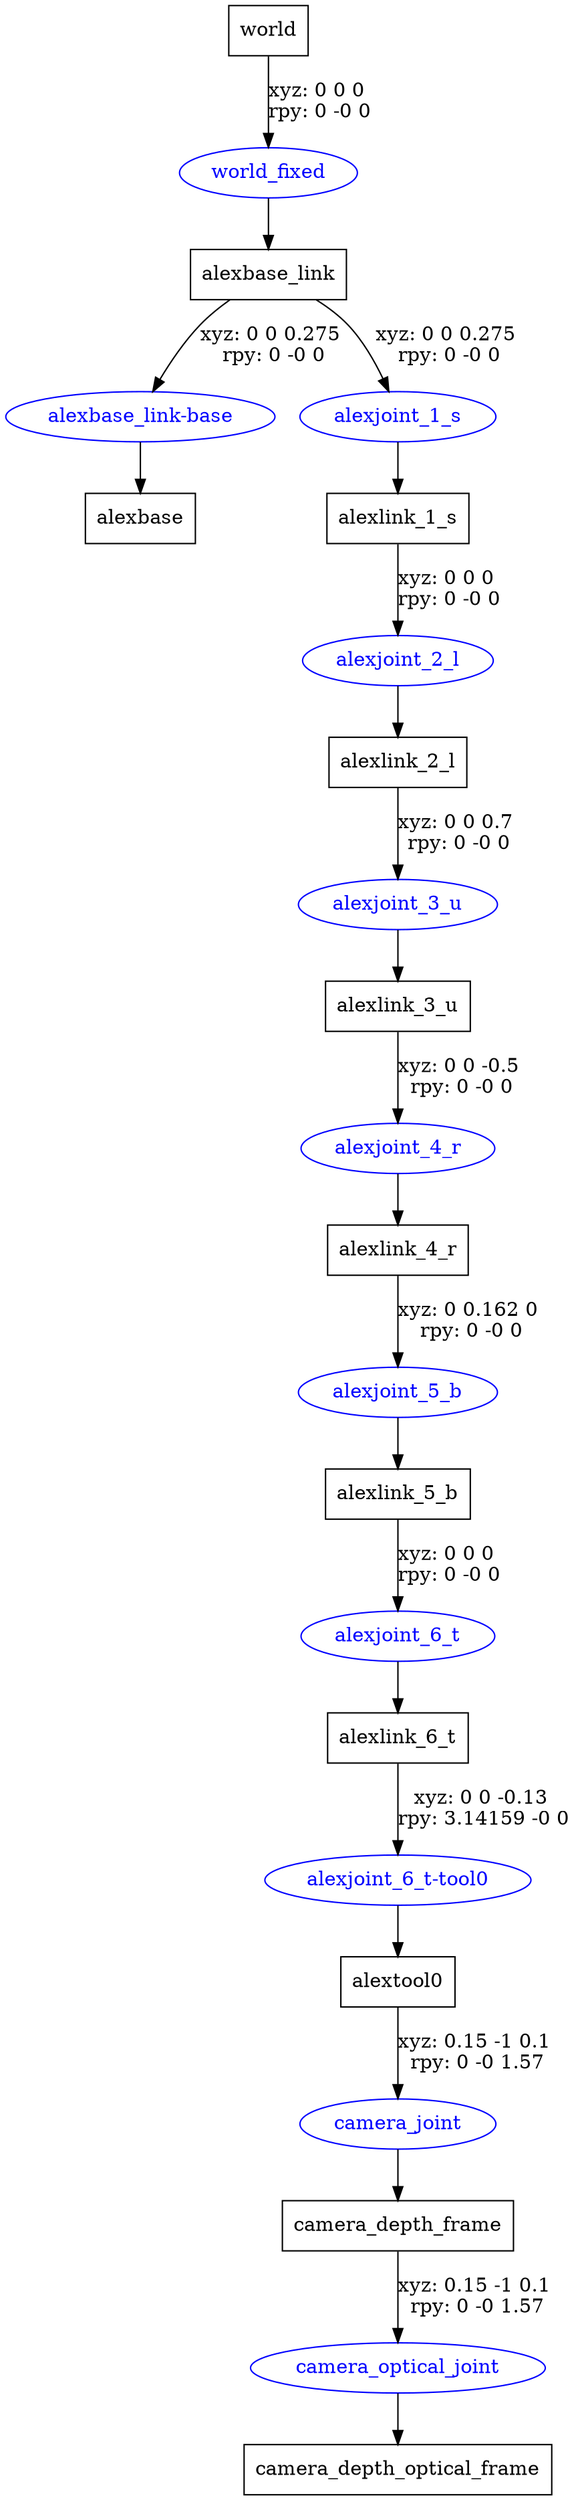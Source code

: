 digraph G {
node [shape=box];
"world" [label="world"];
"alexbase_link" [label="alexbase_link"];
"alexbase" [label="alexbase"];
"alexlink_1_s" [label="alexlink_1_s"];
"alexlink_2_l" [label="alexlink_2_l"];
"alexlink_3_u" [label="alexlink_3_u"];
"alexlink_4_r" [label="alexlink_4_r"];
"alexlink_5_b" [label="alexlink_5_b"];
"alexlink_6_t" [label="alexlink_6_t"];
"alextool0" [label="alextool0"];
"camera_depth_frame" [label="camera_depth_frame"];
"camera_depth_optical_frame" [label="camera_depth_optical_frame"];
node [shape=ellipse, color=blue, fontcolor=blue];
"world" -> "world_fixed" [label="xyz: 0 0 0 \nrpy: 0 -0 0"]
"world_fixed" -> "alexbase_link"
"alexbase_link" -> "alexbase_link-base" [label="xyz: 0 0 0.275 \nrpy: 0 -0 0"]
"alexbase_link-base" -> "alexbase"
"alexbase_link" -> "alexjoint_1_s" [label="xyz: 0 0 0.275 \nrpy: 0 -0 0"]
"alexjoint_1_s" -> "alexlink_1_s"
"alexlink_1_s" -> "alexjoint_2_l" [label="xyz: 0 0 0 \nrpy: 0 -0 0"]
"alexjoint_2_l" -> "alexlink_2_l"
"alexlink_2_l" -> "alexjoint_3_u" [label="xyz: 0 0 0.7 \nrpy: 0 -0 0"]
"alexjoint_3_u" -> "alexlink_3_u"
"alexlink_3_u" -> "alexjoint_4_r" [label="xyz: 0 0 -0.5 \nrpy: 0 -0 0"]
"alexjoint_4_r" -> "alexlink_4_r"
"alexlink_4_r" -> "alexjoint_5_b" [label="xyz: 0 0.162 0 \nrpy: 0 -0 0"]
"alexjoint_5_b" -> "alexlink_5_b"
"alexlink_5_b" -> "alexjoint_6_t" [label="xyz: 0 0 0 \nrpy: 0 -0 0"]
"alexjoint_6_t" -> "alexlink_6_t"
"alexlink_6_t" -> "alexjoint_6_t-tool0" [label="xyz: 0 0 -0.13 \nrpy: 3.14159 -0 0"]
"alexjoint_6_t-tool0" -> "alextool0"
"alextool0" -> "camera_joint" [label="xyz: 0.15 -1 0.1 \nrpy: 0 -0 1.57"]
"camera_joint" -> "camera_depth_frame"
"camera_depth_frame" -> "camera_optical_joint" [label="xyz: 0.15 -1 0.1 \nrpy: 0 -0 1.57"]
"camera_optical_joint" -> "camera_depth_optical_frame"
}
